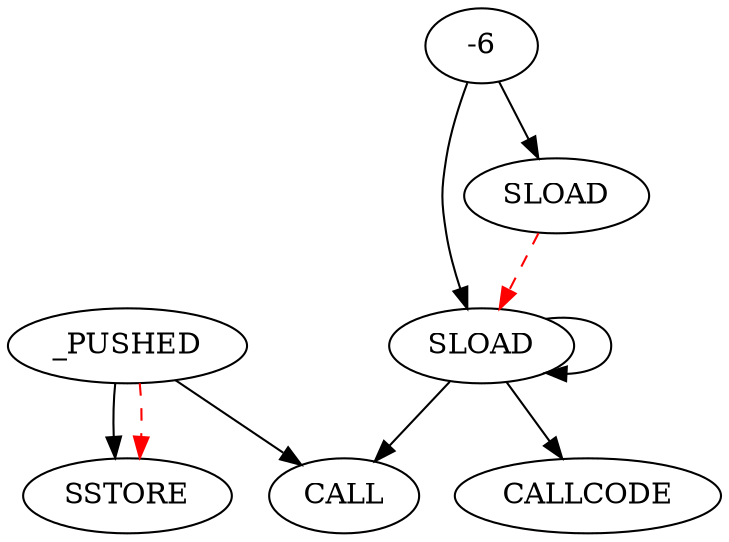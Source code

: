 // TEST
digraph {
	n0 [label=_PUSHED shape=oval]
	n5 [label=CALLCODE shape=oval]
	n3 [label=SSTORE shape=oval]
	n2 [label=SLOAD shape=oval]
	n1 [label=SLOAD shape=oval]
	n4 [label=CALL shape=oval]
	n2 -> n5 [label="" color="" style=solid]
	n0 -> n3 [label="" color="" style=solid]
	n0 -> n3 [label="" color=red style=dashed]
	-6 -> n2 [label="" color="" style=solid]
	n2 -> n2 [label="" color="" style=""]
	n1 -> n2 [label="" color=red style=dashed]
	-6 -> n1 [label="" color="" style=solid]
	n2 -> n4 [label="" color="" style=solid]
	n0 -> n4 [label="" color="" style=solid]
}
